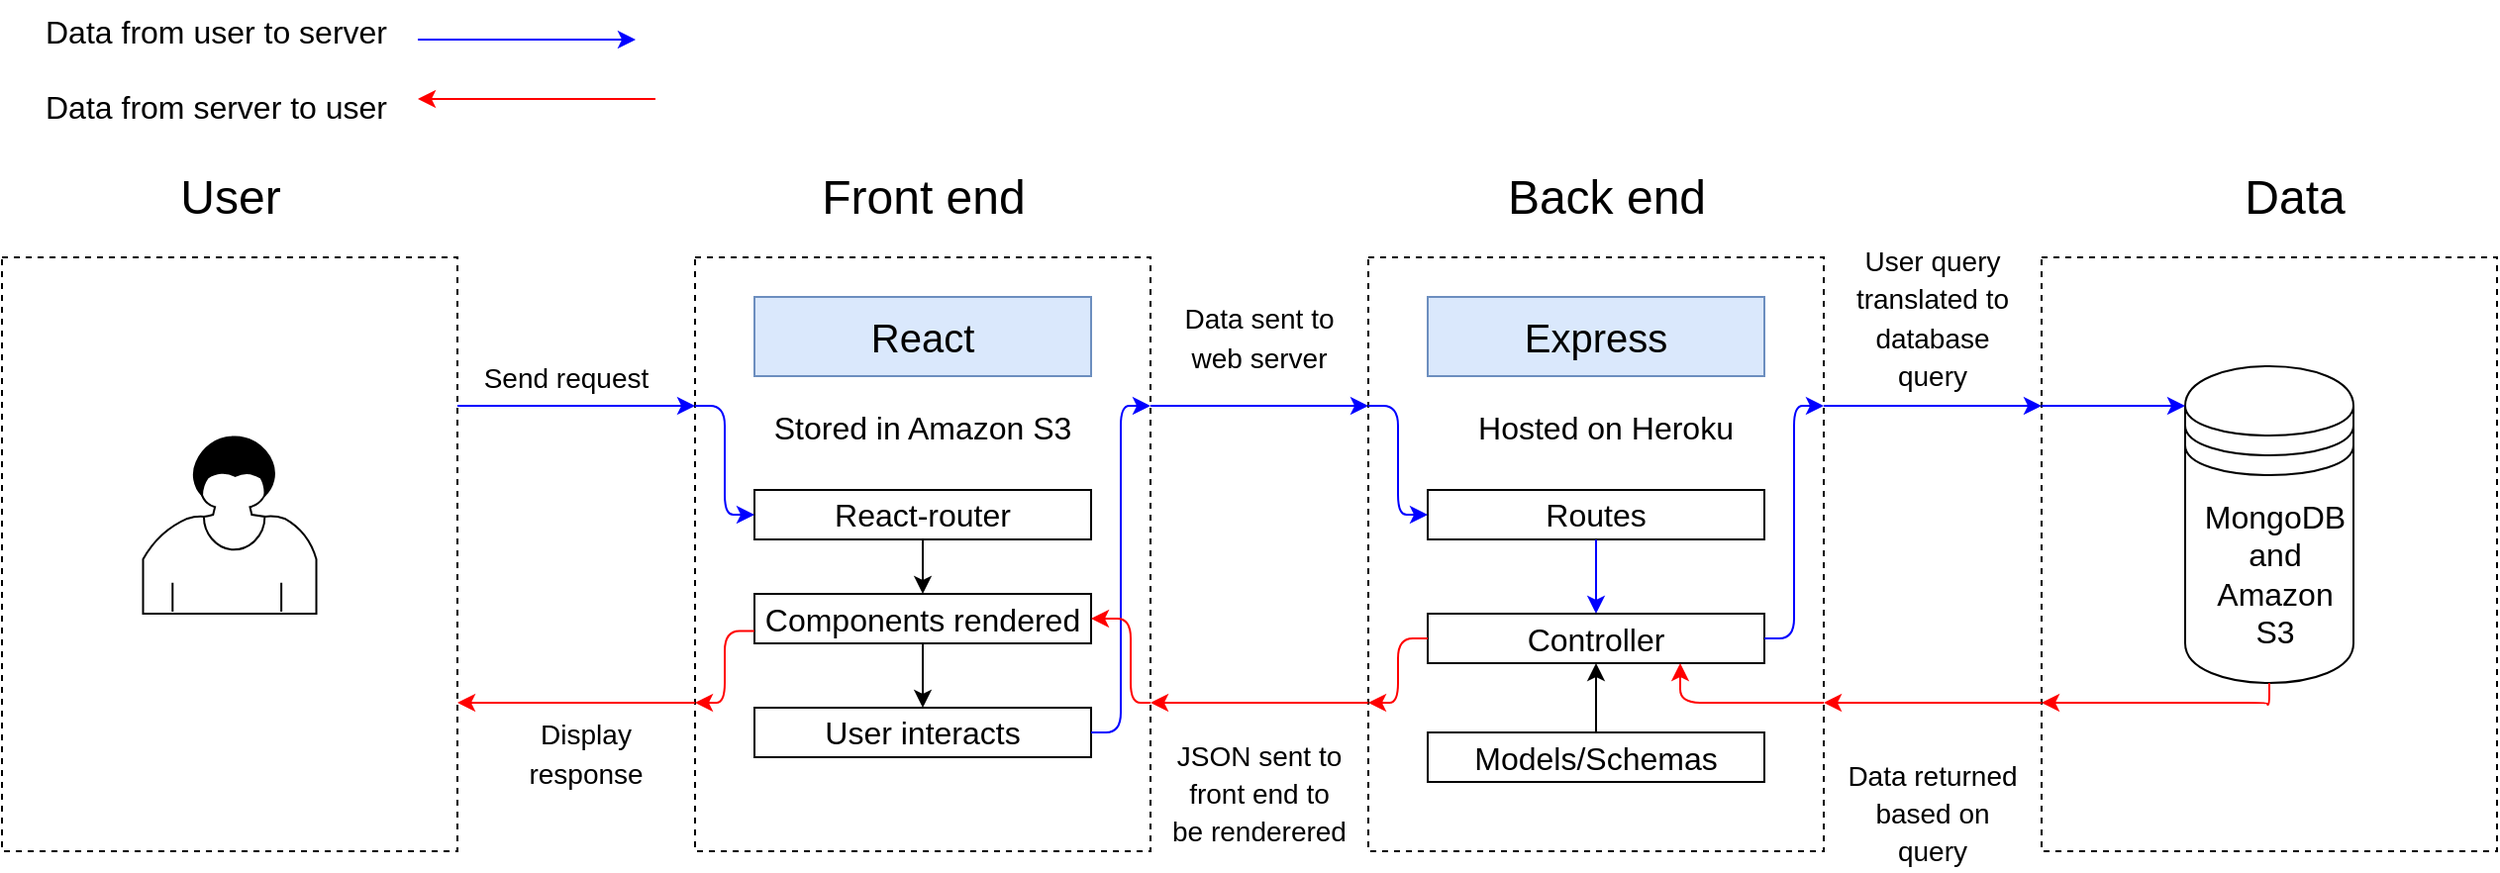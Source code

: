 <mxfile version="12.5.4" type="device"><diagram id="YUbC9JctEVl0OOSVWf3A" name="Page-1"><mxGraphModel dx="2713" dy="621" grid="1" gridSize="10" guides="1" tooltips="1" connect="1" arrows="1" fold="1" page="1" pageScale="1" pageWidth="827" pageHeight="1169" math="0" shadow="0"><root><mxCell id="0"/><mxCell id="1" parent="0"/><mxCell id="OzwG48HXJSKBG713Dm1t-3" value="" style="rounded=0;whiteSpace=wrap;html=1;dashed=1;fillColor=none;perimeterSpacing=0;" parent="1" vertex="1"><mxGeometry x="660" y="150" width="230" height="300" as="geometry"/></mxCell><mxCell id="OzwG48HXJSKBG713Dm1t-5" value="" style="shape=datastore;whiteSpace=wrap;html=1;fillColor=none;" parent="1" vertex="1"><mxGeometry x="732.5" y="205" width="85" height="160" as="geometry"/></mxCell><mxCell id="OzwG48HXJSKBG713Dm1t-12" value="" style="rounded=0;whiteSpace=wrap;html=1;dashed=1;fillColor=none;perimeterSpacing=0;" parent="1" vertex="1"><mxGeometry x="320" y="150" width="230" height="300" as="geometry"/></mxCell><mxCell id="OzwG48HXJSKBG713Dm1t-19" value="" style="rounded=0;whiteSpace=wrap;html=1;dashed=1;fillColor=none;perimeterSpacing=0;" parent="1" vertex="1"><mxGeometry x="-370" y="150" width="230" height="300" as="geometry"/></mxCell><mxCell id="OzwG48HXJSKBG713Dm1t-2" value="MongoDB and Amazon S3" style="text;html=1;strokeColor=none;fillColor=none;align=center;verticalAlign=middle;whiteSpace=wrap;rounded=0;fontSize=16;" parent="1" vertex="1"><mxGeometry x="747.5" y="265" width="60" height="90" as="geometry"/></mxCell><mxCell id="OzwG48HXJSKBG713Dm1t-4" value="Data" style="text;html=1;strokeColor=none;fillColor=none;align=center;verticalAlign=middle;whiteSpace=wrap;rounded=0;dashed=1;fontSize=24;" parent="1" vertex="1"><mxGeometry x="767.5" y="110" width="40" height="20" as="geometry"/></mxCell><mxCell id="OzwG48HXJSKBG713Dm1t-9" value="" style="endArrow=classic;html=1;exitX=0;exitY=0.75;exitDx=0;exitDy=0;entryX=1;entryY=0.75;entryDx=0;entryDy=0;strokeColor=#FF0000;" parent="1" source="OzwG48HXJSKBG713Dm1t-3" target="OzwG48HXJSKBG713Dm1t-12" edge="1"><mxGeometry width="50" height="50" relative="1" as="geometry"><mxPoint x="530" y="530" as="sourcePoint"/><mxPoint x="580" y="480" as="targetPoint"/></mxGeometry></mxCell><mxCell id="OzwG48HXJSKBG713Dm1t-13" value="Back end" style="text;html=1;strokeColor=none;fillColor=none;align=center;verticalAlign=middle;whiteSpace=wrap;rounded=0;dashed=1;fontSize=24;" parent="1" vertex="1"><mxGeometry x="382.5" y="110" width="115" height="20" as="geometry"/></mxCell><mxCell id="OzwG48HXJSKBG713Dm1t-14" value="" style="endArrow=classic;html=1;entryX=0;entryY=0.25;entryDx=0;entryDy=0;exitX=1;exitY=0.25;exitDx=0;exitDy=0;strokeColor=#0000FF;" parent="1" source="OzwG48HXJSKBG713Dm1t-12" target="OzwG48HXJSKBG713Dm1t-3" edge="1"><mxGeometry width="50" height="50" relative="1" as="geometry"><mxPoint x="550" y="240" as="sourcePoint"/><mxPoint x="560" y="395" as="targetPoint"/></mxGeometry></mxCell><mxCell id="OzwG48HXJSKBG713Dm1t-15" value="" style="rounded=0;whiteSpace=wrap;html=1;dashed=1;fillColor=none;perimeterSpacing=0;" parent="1" vertex="1"><mxGeometry x="-20" y="150" width="230" height="300" as="geometry"/></mxCell><mxCell id="OzwG48HXJSKBG713Dm1t-16" value="Front end" style="text;html=1;strokeColor=none;fillColor=none;align=center;verticalAlign=middle;whiteSpace=wrap;rounded=0;dashed=1;fontSize=24;" parent="1" vertex="1"><mxGeometry x="37.5" y="110" width="115" height="20" as="geometry"/></mxCell><mxCell id="OzwG48HXJSKBG713Dm1t-17" value="" style="shape=mxgraph.bpmn.user_task;html=1;outlineConnect=0;fontFamily=Helvetica;fontSize=12;fontColor=#000000;align=center;strokeColor=#000000;" parent="1" vertex="1"><mxGeometry x="-298.75" y="240" width="87.5" height="90" as="geometry"/></mxCell><mxCell id="OzwG48HXJSKBG713Dm1t-18" value="User" style="text;html=1;strokeColor=none;fillColor=none;align=center;verticalAlign=middle;whiteSpace=wrap;rounded=0;dashed=1;fontSize=24;" parent="1" vertex="1"><mxGeometry x="-312.5" y="110" width="115" height="20" as="geometry"/></mxCell><mxCell id="OzwG48HXJSKBG713Dm1t-21" value="" style="endArrow=classic;html=1;exitX=1;exitY=0.25;exitDx=0;exitDy=0;entryX=0;entryY=0.25;entryDx=0;entryDy=0;fontColor=#000000;labelBackgroundColor=#FFFFFF;strokeColor=#0000FF;" parent="1" source="OzwG48HXJSKBG713Dm1t-19" target="OzwG48HXJSKBG713Dm1t-15" edge="1"><mxGeometry width="50" height="50" relative="1" as="geometry"><mxPoint x="530" y="235" as="sourcePoint"/><mxPoint x="560.0" y="235" as="targetPoint"/></mxGeometry></mxCell><mxCell id="OzwG48HXJSKBG713Dm1t-22" value="&lt;font style=&quot;font-size: 14px&quot;&gt;Send request&lt;/font&gt;" style="text;html=1;strokeColor=none;fillColor=none;align=center;verticalAlign=middle;whiteSpace=wrap;rounded=0;fontSize=16;" parent="1" vertex="1"><mxGeometry x="-130" y="200" width="90" height="20" as="geometry"/></mxCell><mxCell id="OzwG48HXJSKBG713Dm1t-23" value="" style="endArrow=classic;html=1;exitX=0;exitY=0.75;exitDx=0;exitDy=0;entryX=1;entryY=0.75;entryDx=0;entryDy=0;strokeColor=#FF0000;" parent="1" source="OzwG48HXJSKBG713Dm1t-15" target="OzwG48HXJSKBG713Dm1t-19" edge="1"><mxGeometry width="50" height="50" relative="1" as="geometry"><mxPoint x="-130" y="235" as="sourcePoint"/><mxPoint x="-10" y="235" as="targetPoint"/></mxGeometry></mxCell><mxCell id="OzwG48HXJSKBG713Dm1t-24" value="&lt;font style=&quot;font-size: 14px&quot;&gt;Display response&lt;/font&gt;" style="text;html=1;strokeColor=none;fillColor=none;align=center;verticalAlign=middle;whiteSpace=wrap;rounded=0;fontSize=16;" parent="1" vertex="1"><mxGeometry x="-120.35" y="390" width="90" height="20" as="geometry"/></mxCell><mxCell id="OzwG48HXJSKBG713Dm1t-25" value="React" style="text;html=1;strokeColor=#6c8ebf;fillColor=#dae8fc;align=center;verticalAlign=middle;whiteSpace=wrap;rounded=0;fontSize=20;" parent="1" vertex="1"><mxGeometry x="10" y="170" width="170" height="40" as="geometry"/></mxCell><mxCell id="OzwG48HXJSKBG713Dm1t-26" value="Stored in Amazon S3&lt;br&gt;&lt;div&gt;&lt;br&gt;&lt;/div&gt;" style="text;html=1;strokeColor=none;fillColor=none;align=center;verticalAlign=top;whiteSpace=wrap;rounded=0;fontSize=16;" parent="1" vertex="1"><mxGeometry x="10" y="220" width="170" height="30" as="geometry"/></mxCell><mxCell id="OzwG48HXJSKBG713Dm1t-27" value="" style="endArrow=classic;html=1;exitX=1;exitY=0.25;exitDx=0;exitDy=0;entryX=0;entryY=0.25;entryDx=0;entryDy=0;strokeColor=#0000FF;" parent="1" source="OzwG48HXJSKBG713Dm1t-15" edge="1"><mxGeometry width="50" height="50" relative="1" as="geometry"><mxPoint x="240" y="200" as="sourcePoint"/><mxPoint x="320" y="225" as="targetPoint"/></mxGeometry></mxCell><mxCell id="OzwG48HXJSKBG713Dm1t-28" value="Express" style="text;html=1;strokeColor=#6c8ebf;fillColor=#dae8fc;align=center;verticalAlign=middle;whiteSpace=wrap;rounded=0;fontSize=20;" parent="1" vertex="1"><mxGeometry x="350" y="170" width="170" height="40" as="geometry"/></mxCell><mxCell id="OzwG48HXJSKBG713Dm1t-29" value="Hosted on Heroku" style="text;html=1;strokeColor=none;fillColor=none;align=center;verticalAlign=top;whiteSpace=wrap;rounded=0;fontSize=16;" parent="1" vertex="1"><mxGeometry x="360" y="220" width="160" height="30" as="geometry"/></mxCell><mxCell id="OzwG48HXJSKBG713Dm1t-30" value="&lt;font style=&quot;font-size: 14px&quot;&gt;Data sent to web server&lt;/font&gt;" style="text;html=1;strokeColor=none;fillColor=none;align=center;verticalAlign=middle;whiteSpace=wrap;rounded=0;fontSize=16;" parent="1" vertex="1"><mxGeometry x="220" y="160" width="90" height="60" as="geometry"/></mxCell><mxCell id="OzwG48HXJSKBG713Dm1t-31" value="" style="endArrow=classic;html=1;exitX=0;exitY=0.75;exitDx=0;exitDy=0;entryX=1;entryY=0.75;entryDx=0;entryDy=0;strokeColor=#FF0000;" parent="1" source="OzwG48HXJSKBG713Dm1t-12" target="OzwG48HXJSKBG713Dm1t-15" edge="1"><mxGeometry width="50" height="50" relative="1" as="geometry"><mxPoint x="320" y="375" as="sourcePoint"/><mxPoint x="220" y="379" as="targetPoint"/></mxGeometry></mxCell><mxCell id="OzwG48HXJSKBG713Dm1t-32" value="&lt;font style=&quot;font-size: 14px&quot;&gt;JSON sent to front end to be renderered&lt;/font&gt;" style="text;html=1;strokeColor=none;fillColor=none;align=center;verticalAlign=middle;whiteSpace=wrap;rounded=0;fontSize=16;" parent="1" vertex="1"><mxGeometry x="220" y="390" width="90" height="60" as="geometry"/></mxCell><mxCell id="OzwG48HXJSKBG713Dm1t-33" value="&lt;font style=&quot;font-size: 14px&quot;&gt;User query translated to database query&lt;/font&gt;" style="text;html=1;strokeColor=none;fillColor=none;align=center;verticalAlign=middle;whiteSpace=wrap;rounded=0;fontSize=16;" parent="1" vertex="1"><mxGeometry x="560" y="150" width="90" height="60" as="geometry"/></mxCell><mxCell id="OzwG48HXJSKBG713Dm1t-34" value="&lt;font style=&quot;font-size: 14px&quot;&gt;Data returned based on query&lt;/font&gt;" style="text;html=1;strokeColor=none;fillColor=none;align=center;verticalAlign=middle;whiteSpace=wrap;rounded=0;fontSize=16;" parent="1" vertex="1"><mxGeometry x="560" y="400" width="90" height="60" as="geometry"/></mxCell><mxCell id="E9Lf8pilhJNfq1J867dx-2" value="Routes" style="rounded=0;whiteSpace=wrap;html=1;align=center;fontSize=16;" vertex="1" parent="1"><mxGeometry x="350" y="267.5" width="170" height="25" as="geometry"/></mxCell><mxCell id="E9Lf8pilhJNfq1J867dx-3" value="" style="endArrow=classic;html=1;fontSize=16;exitX=0.5;exitY=1;exitDx=0;exitDy=0;entryX=0.5;entryY=0;entryDx=0;entryDy=0;strokeColor=#0000FF;" edge="1" parent="1" source="E9Lf8pilhJNfq1J867dx-2" target="E9Lf8pilhJNfq1J867dx-7"><mxGeometry width="50" height="50" relative="1" as="geometry"><mxPoint x="410" y="540" as="sourcePoint"/><mxPoint x="440" y="340" as="targetPoint"/></mxGeometry></mxCell><mxCell id="E9Lf8pilhJNfq1J867dx-4" value="React-router" style="rounded=0;whiteSpace=wrap;html=1;align=center;fontSize=16;" vertex="1" parent="1"><mxGeometry x="10" y="267.5" width="170" height="25" as="geometry"/></mxCell><mxCell id="E9Lf8pilhJNfq1J867dx-5" value="" style="endArrow=classic;html=1;fontSize=16;exitX=0.5;exitY=1;exitDx=0;exitDy=0;entryX=0.5;entryY=0;entryDx=0;entryDy=0;" edge="1" parent="1" source="E9Lf8pilhJNfq1J867dx-4" target="E9Lf8pilhJNfq1J867dx-6"><mxGeometry width="50" height="50" relative="1" as="geometry"><mxPoint x="90" y="295.0" as="sourcePoint"/><mxPoint x="95" y="325" as="targetPoint"/></mxGeometry></mxCell><mxCell id="E9Lf8pilhJNfq1J867dx-6" value="Components rendered" style="rounded=0;whiteSpace=wrap;html=1;align=center;fontSize=16;" vertex="1" parent="1"><mxGeometry x="10" y="320" width="170" height="25" as="geometry"/></mxCell><mxCell id="E9Lf8pilhJNfq1J867dx-7" value="Controller" style="rounded=0;whiteSpace=wrap;html=1;align=center;fontSize=16;" vertex="1" parent="1"><mxGeometry x="350" y="330" width="170" height="25" as="geometry"/></mxCell><mxCell id="E9Lf8pilhJNfq1J867dx-10" value="Models/Schemas" style="rounded=0;whiteSpace=wrap;html=1;align=center;fontSize=16;" vertex="1" parent="1"><mxGeometry x="350" y="390" width="170" height="25" as="geometry"/></mxCell><mxCell id="E9Lf8pilhJNfq1J867dx-11" value="" style="endArrow=classic;html=1;fontSize=16;exitX=0.5;exitY=0;exitDx=0;exitDy=0;entryX=0.5;entryY=1;entryDx=0;entryDy=0;" edge="1" parent="1" source="E9Lf8pilhJNfq1J867dx-10" target="E9Lf8pilhJNfq1J867dx-7"><mxGeometry width="50" height="50" relative="1" as="geometry"><mxPoint x="445" y="302.5" as="sourcePoint"/><mxPoint x="445" y="330.0" as="targetPoint"/></mxGeometry></mxCell><mxCell id="E9Lf8pilhJNfq1J867dx-12" value="" style="edgeStyle=elbowEdgeStyle;elbow=horizontal;endArrow=classic;html=1;fontSize=16;exitX=0;exitY=0.25;exitDx=0;exitDy=0;entryX=0;entryY=0.5;entryDx=0;entryDy=0;strokeColor=#0000FF;" edge="1" parent="1" source="OzwG48HXJSKBG713Dm1t-15" target="E9Lf8pilhJNfq1J867dx-4"><mxGeometry width="50" height="50" relative="1" as="geometry"><mxPoint x="60" y="580" as="sourcePoint"/><mxPoint x="110" y="530" as="targetPoint"/></mxGeometry></mxCell><mxCell id="E9Lf8pilhJNfq1J867dx-13" value="User interacts" style="rounded=0;whiteSpace=wrap;html=1;align=center;fontSize=16;" vertex="1" parent="1"><mxGeometry x="10" y="377.5" width="170" height="25" as="geometry"/></mxCell><mxCell id="E9Lf8pilhJNfq1J867dx-14" value="" style="endArrow=classic;html=1;fontSize=16;exitX=0.5;exitY=1;exitDx=0;exitDy=0;entryX=0.5;entryY=0;entryDx=0;entryDy=0;" edge="1" parent="1" source="E9Lf8pilhJNfq1J867dx-6" target="E9Lf8pilhJNfq1J867dx-13"><mxGeometry width="50" height="50" relative="1" as="geometry"><mxPoint x="105" y="302.5" as="sourcePoint"/><mxPoint x="105" y="330.0" as="targetPoint"/></mxGeometry></mxCell><mxCell id="E9Lf8pilhJNfq1J867dx-15" value="" style="edgeStyle=elbowEdgeStyle;elbow=horizontal;endArrow=classic;html=1;fontSize=16;exitX=1;exitY=0.5;exitDx=0;exitDy=0;entryX=1;entryY=0.25;entryDx=0;entryDy=0;strokeColor=#0000FF;" edge="1" parent="1" source="E9Lf8pilhJNfq1J867dx-13" target="OzwG48HXJSKBG713Dm1t-15"><mxGeometry width="50" height="50" relative="1" as="geometry"><mxPoint x="-10" y="235.0" as="sourcePoint"/><mxPoint x="20" y="290.0" as="targetPoint"/></mxGeometry></mxCell><mxCell id="E9Lf8pilhJNfq1J867dx-16" value="" style="edgeStyle=elbowEdgeStyle;elbow=horizontal;endArrow=classic;html=1;fontSize=16;exitX=0;exitY=0.25;exitDx=0;exitDy=0;entryX=0;entryY=0.5;entryDx=0;entryDy=0;strokeColor=#0000FF;" edge="1" parent="1" source="OzwG48HXJSKBG713Dm1t-12" target="E9Lf8pilhJNfq1J867dx-2"><mxGeometry width="50" height="50" relative="1" as="geometry"><mxPoint x="190" y="400.0" as="sourcePoint"/><mxPoint x="220" y="235.0" as="targetPoint"/></mxGeometry></mxCell><mxCell id="E9Lf8pilhJNfq1J867dx-17" value="" style="edgeStyle=elbowEdgeStyle;elbow=horizontal;endArrow=classic;html=1;fontSize=16;exitX=1;exitY=0.5;exitDx=0;exitDy=0;entryX=1;entryY=0.25;entryDx=0;entryDy=0;strokeColor=#0000FF;" edge="1" parent="1" source="E9Lf8pilhJNfq1J867dx-7" target="OzwG48HXJSKBG713Dm1t-12"><mxGeometry width="50" height="50" relative="1" as="geometry"><mxPoint x="330" y="237.5" as="sourcePoint"/><mxPoint x="360" y="290.0" as="targetPoint"/></mxGeometry></mxCell><mxCell id="E9Lf8pilhJNfq1J867dx-20" value="" style="edgeStyle=segmentEdgeStyle;endArrow=classic;html=1;fontSize=16;exitX=0;exitY=0.25;exitDx=0;exitDy=0;strokeColor=#0000FF;" edge="1" parent="1" source="OzwG48HXJSKBG713Dm1t-3" target="OzwG48HXJSKBG713Dm1t-5"><mxGeometry width="50" height="50" relative="1" as="geometry"><mxPoint x="290" y="590" as="sourcePoint"/><mxPoint x="340" y="540" as="targetPoint"/></mxGeometry></mxCell><mxCell id="E9Lf8pilhJNfq1J867dx-29" value="" style="edgeStyle=elbowEdgeStyle;elbow=horizontal;endArrow=classic;html=1;fontSize=16;exitX=0;exitY=0.5;exitDx=0;exitDy=0;entryX=0;entryY=0.75;entryDx=0;entryDy=0;strokeColor=#FF0000;" edge="1" parent="1" source="E9Lf8pilhJNfq1J867dx-7" target="OzwG48HXJSKBG713Dm1t-12"><mxGeometry width="50" height="50" relative="1" as="geometry"><mxPoint x="170" y="530" as="sourcePoint"/><mxPoint x="220" y="480" as="targetPoint"/></mxGeometry></mxCell><mxCell id="E9Lf8pilhJNfq1J867dx-35" value="" style="edgeStyle=elbowEdgeStyle;elbow=horizontal;endArrow=classic;html=1;labelBackgroundColor=#FFFFFF;strokeColor=#FF0000;fontSize=16;fontColor=#000000;exitX=1;exitY=0.75;exitDx=0;exitDy=0;entryX=1;entryY=0.5;entryDx=0;entryDy=0;" edge="1" parent="1" source="OzwG48HXJSKBG713Dm1t-15" target="E9Lf8pilhJNfq1J867dx-6"><mxGeometry width="50" height="50" relative="1" as="geometry"><mxPoint x="10" y="560" as="sourcePoint"/><mxPoint x="60" y="510" as="targetPoint"/><Array as="points"><mxPoint x="200" y="330"/></Array></mxGeometry></mxCell><mxCell id="E9Lf8pilhJNfq1J867dx-36" value="" style="edgeStyle=elbowEdgeStyle;elbow=horizontal;endArrow=classic;html=1;labelBackgroundColor=#FFFFFF;strokeColor=#FF0000;fontSize=16;fontColor=#000000;exitX=0;exitY=0.75;exitDx=0;exitDy=0;entryX=0;entryY=0.75;entryDx=0;entryDy=0;" edge="1" parent="1" source="E9Lf8pilhJNfq1J867dx-6" target="OzwG48HXJSKBG713Dm1t-15"><mxGeometry width="50" height="50" relative="1" as="geometry"><mxPoint x="-70" y="520" as="sourcePoint"/><mxPoint x="-20" y="470" as="targetPoint"/></mxGeometry></mxCell><mxCell id="E9Lf8pilhJNfq1J867dx-37" value="" style="edgeStyle=segmentEdgeStyle;endArrow=classic;html=1;labelBackgroundColor=#FFFFFF;strokeColor=#FF0000;fontSize=16;fontColor=#000000;exitX=1;exitY=0.75;exitDx=0;exitDy=0;entryX=0.75;entryY=1;entryDx=0;entryDy=0;" edge="1" parent="1" source="OzwG48HXJSKBG713Dm1t-12" target="E9Lf8pilhJNfq1J867dx-7"><mxGeometry width="50" height="50" relative="1" as="geometry"><mxPoint x="330" y="550" as="sourcePoint"/><mxPoint x="380" y="500" as="targetPoint"/></mxGeometry></mxCell><mxCell id="E9Lf8pilhJNfq1J867dx-39" value="Data from user to server&lt;br&gt;&lt;br&gt;Data from server to user" style="text;html=1;strokeColor=none;fillColor=none;align=left;verticalAlign=middle;whiteSpace=wrap;rounded=0;dashed=1;fontSize=16;" vertex="1" parent="1"><mxGeometry x="-350" y="20" width="370" height="70" as="geometry"/></mxCell><mxCell id="E9Lf8pilhJNfq1J867dx-40" value="" style="endArrow=classic;html=1;exitX=1;exitY=0.25;exitDx=0;exitDy=0;entryX=0;entryY=0.25;entryDx=0;entryDy=0;strokeColor=#0000FF;" edge="1" parent="1"><mxGeometry width="50" height="50" relative="1" as="geometry"><mxPoint x="-160" y="40.0" as="sourcePoint"/><mxPoint x="-50" y="40.0" as="targetPoint"/></mxGeometry></mxCell><mxCell id="E9Lf8pilhJNfq1J867dx-41" value="" style="endArrow=classic;html=1;exitX=0;exitY=0.75;exitDx=0;exitDy=0;entryX=1;entryY=0.75;entryDx=0;entryDy=0;strokeColor=#FF0000;" edge="1" parent="1"><mxGeometry width="50" height="50" relative="1" as="geometry"><mxPoint x="-40" y="70.0" as="sourcePoint"/><mxPoint x="-160" y="70.0" as="targetPoint"/></mxGeometry></mxCell><mxCell id="E9Lf8pilhJNfq1J867dx-49" value="" style="edgeStyle=segmentEdgeStyle;endArrow=classic;html=1;labelBackgroundColor=#FFFFFF;strokeColor=#FF0000;fontSize=16;fontColor=#000000;exitX=0.5;exitY=1;exitDx=0;exitDy=0;entryX=0;entryY=0.75;entryDx=0;entryDy=0;" edge="1" parent="1" source="OzwG48HXJSKBG713Dm1t-5" target="OzwG48HXJSKBG713Dm1t-3"><mxGeometry width="50" height="50" relative="1" as="geometry"><mxPoint x="760" y="580" as="sourcePoint"/><mxPoint x="810" y="530" as="targetPoint"/><Array as="points"><mxPoint x="774" y="376"/></Array></mxGeometry></mxCell></root></mxGraphModel></diagram></mxfile>